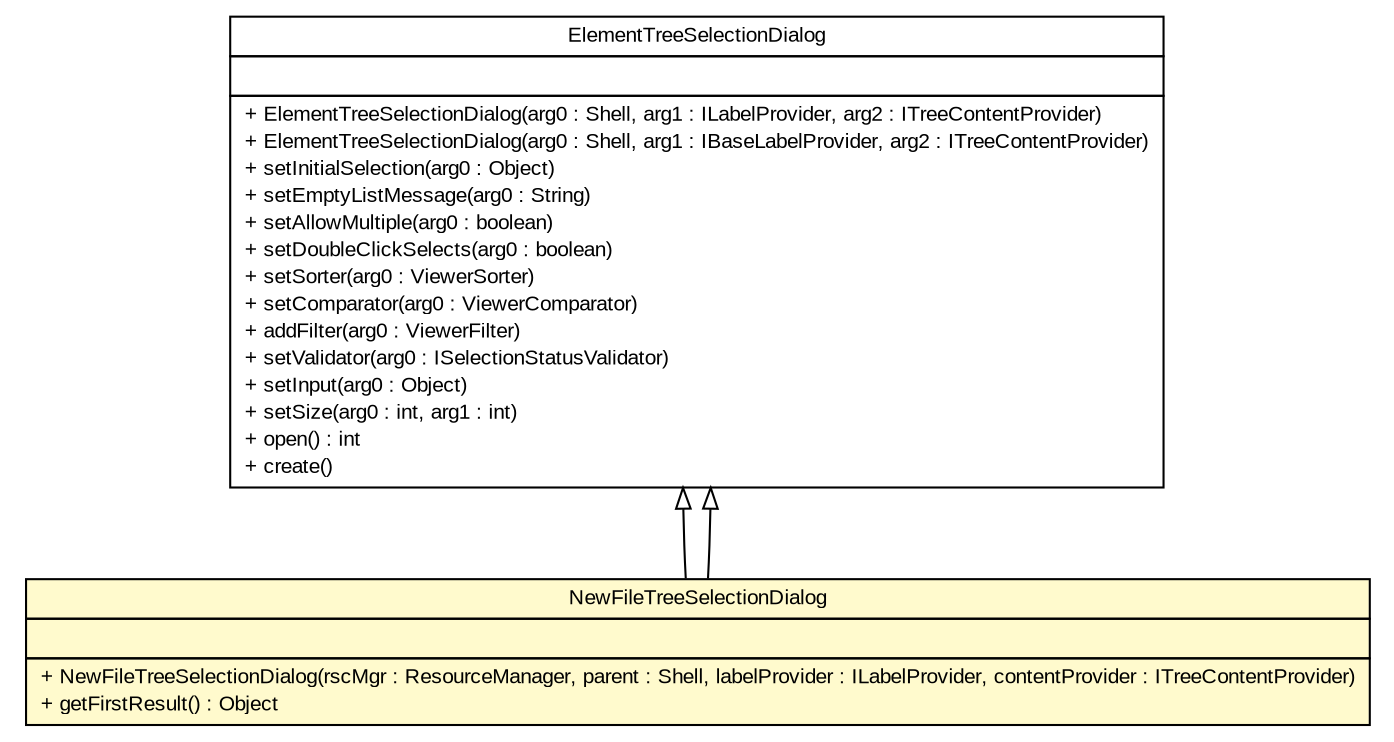 #!/usr/local/bin/dot
#
# Class diagram 
# Generated by UMLGraph version R5_6-24-gf6e263 (http://www.umlgraph.org/)
#

digraph G {
	edge [fontname="arial",fontsize=10,labelfontname="arial",labelfontsize=10];
	node [fontname="arial",fontsize=10,shape=plaintext];
	nodesep=0.25;
	ranksep=0.5;
	// gov.sandia.cf.parts.dialogs.NewFileTreeSelectionDialog
	c243968 [label=<<table title="gov.sandia.cf.parts.dialogs.NewFileTreeSelectionDialog" border="0" cellborder="1" cellspacing="0" cellpadding="2" port="p" bgcolor="lemonChiffon" href="./NewFileTreeSelectionDialog.html">
		<tr><td><table border="0" cellspacing="0" cellpadding="1">
<tr><td align="center" balign="center"> NewFileTreeSelectionDialog </td></tr>
		</table></td></tr>
		<tr><td><table border="0" cellspacing="0" cellpadding="1">
<tr><td align="left" balign="left">  </td></tr>
		</table></td></tr>
		<tr><td><table border="0" cellspacing="0" cellpadding="1">
<tr><td align="left" balign="left"> + NewFileTreeSelectionDialog(rscMgr : ResourceManager, parent : Shell, labelProvider : ILabelProvider, contentProvider : ITreeContentProvider) </td></tr>
<tr><td align="left" balign="left"> + getFirstResult() : Object </td></tr>
		</table></td></tr>
		</table>>, URL="./NewFileTreeSelectionDialog.html", fontname="arial", fontcolor="black", fontsize=10.0];
	//gov.sandia.cf.parts.dialogs.NewFileTreeSelectionDialog extends org.eclipse.ui.dialogs.ElementTreeSelectionDialog
	c244210:p -> c243968:p [dir=back,arrowtail=empty];
	//gov.sandia.cf.parts.dialogs.NewFileTreeSelectionDialog extends org.eclipse.ui.dialogs.ElementTreeSelectionDialog
	c244210:p -> c243968:p [dir=back,arrowtail=empty];
	// org.eclipse.ui.dialogs.ElementTreeSelectionDialog
	c244210 [label=<<table title="org.eclipse.ui.dialogs.ElementTreeSelectionDialog" border="0" cellborder="1" cellspacing="0" cellpadding="2" port="p" href="http://java.sun.com/j2se/1.4.2/docs/api/org/eclipse/ui/dialogs/ElementTreeSelectionDialog.html">
		<tr><td><table border="0" cellspacing="0" cellpadding="1">
<tr><td align="center" balign="center"> ElementTreeSelectionDialog </td></tr>
		</table></td></tr>
		<tr><td><table border="0" cellspacing="0" cellpadding="1">
<tr><td align="left" balign="left">  </td></tr>
		</table></td></tr>
		<tr><td><table border="0" cellspacing="0" cellpadding="1">
<tr><td align="left" balign="left"> + ElementTreeSelectionDialog(arg0 : Shell, arg1 : ILabelProvider, arg2 : ITreeContentProvider) </td></tr>
<tr><td align="left" balign="left"> + ElementTreeSelectionDialog(arg0 : Shell, arg1 : IBaseLabelProvider, arg2 : ITreeContentProvider) </td></tr>
<tr><td align="left" balign="left"> + setInitialSelection(arg0 : Object) </td></tr>
<tr><td align="left" balign="left"> + setEmptyListMessage(arg0 : String) </td></tr>
<tr><td align="left" balign="left"> + setAllowMultiple(arg0 : boolean) </td></tr>
<tr><td align="left" balign="left"> + setDoubleClickSelects(arg0 : boolean) </td></tr>
<tr><td align="left" balign="left"> + setSorter(arg0 : ViewerSorter) </td></tr>
<tr><td align="left" balign="left"> + setComparator(arg0 : ViewerComparator) </td></tr>
<tr><td align="left" balign="left"> + addFilter(arg0 : ViewerFilter) </td></tr>
<tr><td align="left" balign="left"> + setValidator(arg0 : ISelectionStatusValidator) </td></tr>
<tr><td align="left" balign="left"> + setInput(arg0 : Object) </td></tr>
<tr><td align="left" balign="left"> + setSize(arg0 : int, arg1 : int) </td></tr>
<tr><td align="left" balign="left"> + open() : int </td></tr>
<tr><td align="left" balign="left"> + create() </td></tr>
		</table></td></tr>
		</table>>, URL="http://java.sun.com/j2se/1.4.2/docs/api/org/eclipse/ui/dialogs/ElementTreeSelectionDialog.html", fontname="arial", fontcolor="black", fontsize=10.0];
}

